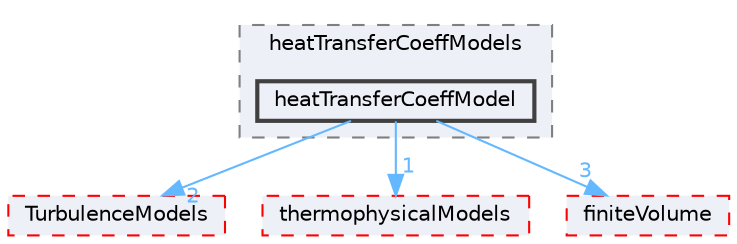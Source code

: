 digraph "src/functionObjects/field/heatTransferCoeff/heatTransferCoeffModels/heatTransferCoeffModel"
{
 // LATEX_PDF_SIZE
  bgcolor="transparent";
  edge [fontname=Helvetica,fontsize=10,labelfontname=Helvetica,labelfontsize=10];
  node [fontname=Helvetica,fontsize=10,shape=box,height=0.2,width=0.4];
  compound=true
  subgraph clusterdir_23d2302e12169e011868a0ab3a02c4f6 {
    graph [ bgcolor="#edf0f7", pencolor="grey50", label="heatTransferCoeffModels", fontname=Helvetica,fontsize=10 style="filled,dashed", URL="dir_23d2302e12169e011868a0ab3a02c4f6.html",tooltip=""]
  dir_39c0ed5b8f0456308ca476bec3227514 [label="heatTransferCoeffModel", fillcolor="#edf0f7", color="grey25", style="filled,bold", URL="dir_39c0ed5b8f0456308ca476bec3227514.html",tooltip=""];
  }
  dir_1eda626aeac0f0ad2848c36acaa5d501 [label="TurbulenceModels", fillcolor="#edf0f7", color="red", style="filled,dashed", URL="dir_1eda626aeac0f0ad2848c36acaa5d501.html",tooltip=""];
  dir_2778d089ec5c4f66810b11f753867003 [label="thermophysicalModels", fillcolor="#edf0f7", color="red", style="filled,dashed", URL="dir_2778d089ec5c4f66810b11f753867003.html",tooltip=""];
  dir_9bd15774b555cf7259a6fa18f99fe99b [label="finiteVolume", fillcolor="#edf0f7", color="red", style="filled,dashed", URL="dir_9bd15774b555cf7259a6fa18f99fe99b.html",tooltip=""];
  dir_39c0ed5b8f0456308ca476bec3227514->dir_1eda626aeac0f0ad2848c36acaa5d501 [headlabel="2", labeldistance=1.5 headhref="dir_001714_004143.html" href="dir_001714_004143.html" color="steelblue1" fontcolor="steelblue1"];
  dir_39c0ed5b8f0456308ca476bec3227514->dir_2778d089ec5c4f66810b11f753867003 [headlabel="1", labeldistance=1.5 headhref="dir_001714_004022.html" href="dir_001714_004022.html" color="steelblue1" fontcolor="steelblue1"];
  dir_39c0ed5b8f0456308ca476bec3227514->dir_9bd15774b555cf7259a6fa18f99fe99b [headlabel="3", labeldistance=1.5 headhref="dir_001714_001387.html" href="dir_001714_001387.html" color="steelblue1" fontcolor="steelblue1"];
}
